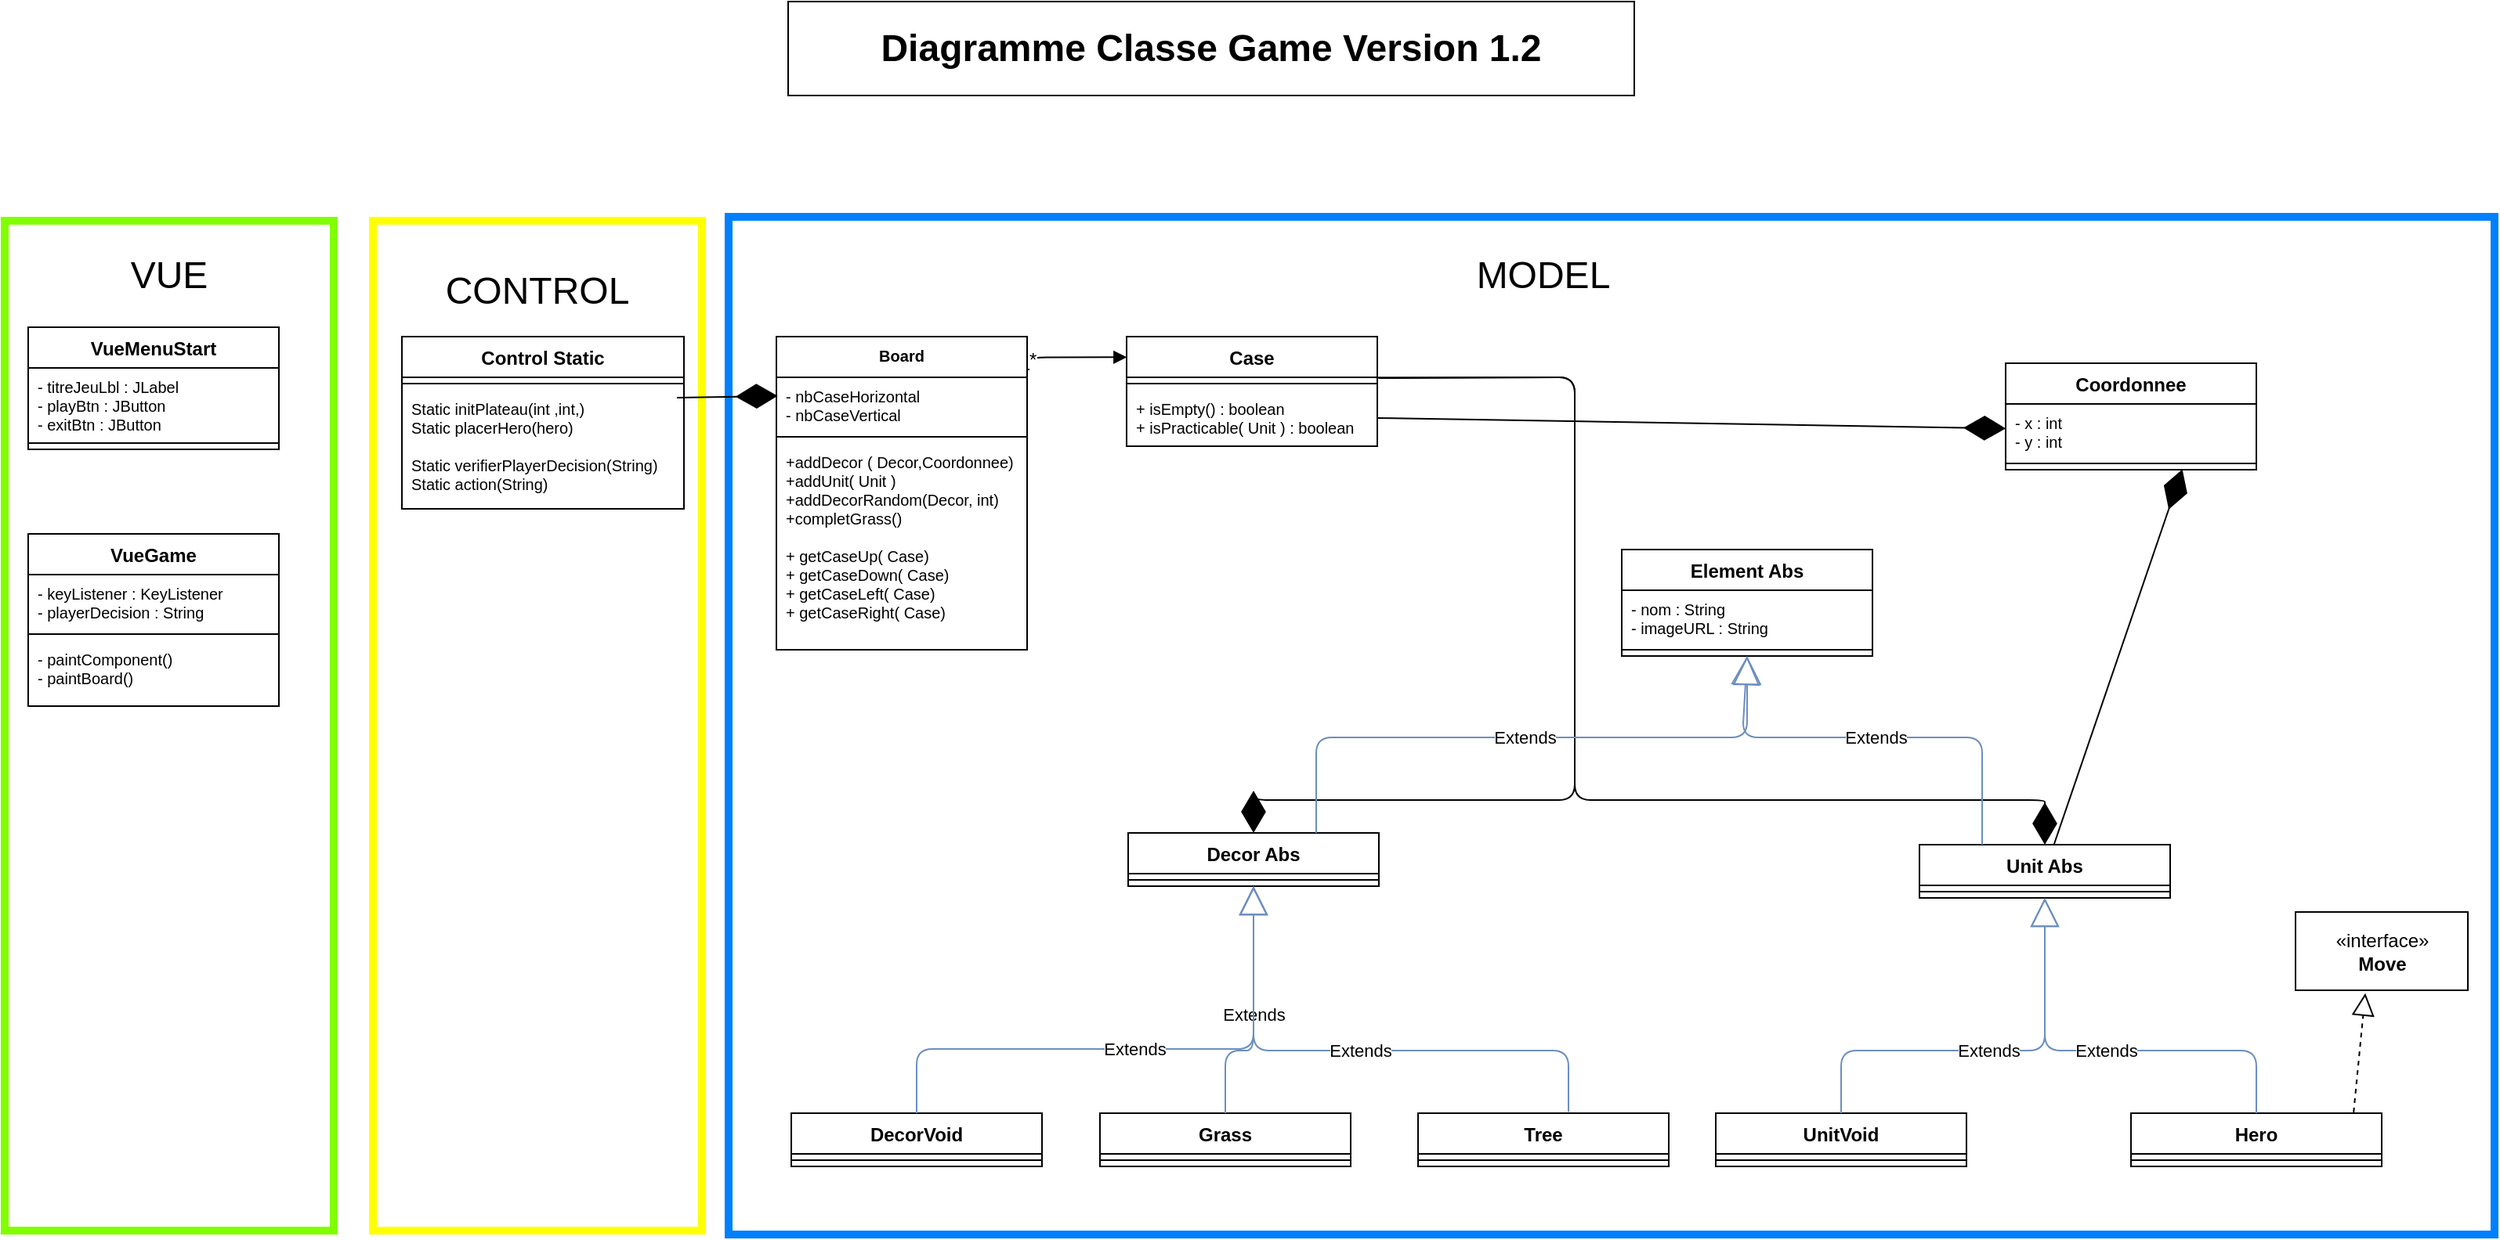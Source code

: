 <mxfile version="12.2.4" type="device" pages="1"><diagram id="P7FDDrDd3aJZD-7ADvDZ" name="Page-1"><mxGraphModel dx="410" dy="226" grid="1" gridSize="10" guides="1" tooltips="1" connect="1" arrows="1" fold="1" page="1" pageScale="1" pageWidth="1654" pageHeight="1169" math="0" shadow="0"><root><mxCell id="0"/><mxCell id="1" parent="0"/><mxCell id="cc-Iz48waQAH-U--FuJ3-79" value="" style="rounded=0;whiteSpace=wrap;html=1;strokeColor=#007FFF;strokeWidth=5;" parent="1" vertex="1"><mxGeometry x="480" y="157.5" width="1127" height="650" as="geometry"/></mxCell><mxCell id="cc-Iz48waQAH-U--FuJ3-76" value="" style="rounded=0;whiteSpace=wrap;html=1;strokeColor=#FFFF00;strokeWidth=5;" parent="1" vertex="1"><mxGeometry x="253" y="160" width="210" height="645" as="geometry"/></mxCell><mxCell id="cc-Iz48waQAH-U--FuJ3-73" value="" style="rounded=0;whiteSpace=wrap;html=1;strokeColor=#80FF00;strokeWidth=5;" parent="1" vertex="1"><mxGeometry x="18" y="160" width="210" height="645" as="geometry"/></mxCell><mxCell id="cc-Iz48waQAH-U--FuJ3-1" value="&lt;font style=&quot;font-size: 24px&quot;&gt;&lt;b&gt;Diagramme Classe Game Version 1.2&lt;/b&gt;&lt;/font&gt;" style="rounded=0;whiteSpace=wrap;html=1;" parent="1" vertex="1"><mxGeometry x="518" y="20" width="540" height="60" as="geometry"/></mxCell><mxCell id="cc-Iz48waQAH-U--FuJ3-8" value="Decor Abs" style="swimlane;fontStyle=1;align=center;verticalAlign=top;childLayout=stackLayout;horizontal=1;startSize=26;horizontalStack=0;resizeParent=1;resizeParentMax=0;resizeLast=0;collapsible=1;marginBottom=0;" parent="1" vertex="1"><mxGeometry x="735" y="551" width="160" height="34" as="geometry"/></mxCell><mxCell id="cc-Iz48waQAH-U--FuJ3-10" value="" style="line;strokeWidth=1;fillColor=none;align=left;verticalAlign=middle;spacingTop=-1;spacingLeft=3;spacingRight=3;rotatable=0;labelPosition=right;points=[];portConstraint=eastwest;" parent="cc-Iz48waQAH-U--FuJ3-8" vertex="1"><mxGeometry y="26" width="160" height="8" as="geometry"/></mxCell><mxCell id="cc-Iz48waQAH-U--FuJ3-17" value="Unit Abs" style="swimlane;fontStyle=1;align=center;verticalAlign=top;childLayout=stackLayout;horizontal=1;startSize=26;horizontalStack=0;resizeParent=1;resizeParentMax=0;resizeLast=0;collapsible=1;marginBottom=0;" parent="1" vertex="1"><mxGeometry x="1240" y="558.5" width="160" height="34" as="geometry"/></mxCell><mxCell id="cc-Iz48waQAH-U--FuJ3-19" value="" style="line;strokeWidth=1;fillColor=none;align=left;verticalAlign=middle;spacingTop=-1;spacingLeft=3;spacingRight=3;rotatable=0;labelPosition=right;points=[];portConstraint=eastwest;" parent="cc-Iz48waQAH-U--FuJ3-17" vertex="1"><mxGeometry y="26" width="160" height="8" as="geometry"/></mxCell><mxCell id="cc-Iz48waQAH-U--FuJ3-25" value="Control Static" style="swimlane;fontStyle=1;align=center;verticalAlign=top;childLayout=stackLayout;horizontal=1;startSize=26;horizontalStack=0;resizeParent=1;resizeParentMax=0;resizeLast=0;collapsible=1;marginBottom=0;" parent="1" vertex="1"><mxGeometry x="271.5" y="234" width="180" height="110" as="geometry"/></mxCell><mxCell id="cc-Iz48waQAH-U--FuJ3-27" value="" style="line;strokeWidth=1;fillColor=none;align=left;verticalAlign=middle;spacingTop=-1;spacingLeft=3;spacingRight=3;rotatable=0;labelPosition=right;points=[];portConstraint=eastwest;" parent="cc-Iz48waQAH-U--FuJ3-25" vertex="1"><mxGeometry y="26" width="180" height="8" as="geometry"/></mxCell><mxCell id="cc-Iz48waQAH-U--FuJ3-28" value="Static initPlateau(int ,int,)&#10;Static placerHero(hero)&#10;&#10;Static verifierPlayerDecision(String)&#10;Static action(String)" style="text;strokeColor=none;fillColor=none;align=left;verticalAlign=top;spacingLeft=4;spacingRight=4;overflow=hidden;rotatable=0;points=[[0,0.5],[1,0.5]];portConstraint=eastwest;fontSize=10;" parent="cc-Iz48waQAH-U--FuJ3-25" vertex="1"><mxGeometry y="34" width="180" height="76" as="geometry"/></mxCell><mxCell id="cc-Iz48waQAH-U--FuJ3-29" value="VueGame" style="swimlane;fontStyle=1;align=center;verticalAlign=top;childLayout=stackLayout;horizontal=1;startSize=26;horizontalStack=0;resizeParent=1;resizeParentMax=0;resizeLast=0;collapsible=1;marginBottom=0;fontSize=12;" parent="1" vertex="1"><mxGeometry x="33" y="360" width="160" height="110" as="geometry"/></mxCell><mxCell id="cc-Iz48waQAH-U--FuJ3-30" value="- keyListener : KeyListener&#10;- playerDecision : String" style="text;strokeColor=none;fillColor=none;align=left;verticalAlign=top;spacingLeft=4;spacingRight=4;overflow=hidden;rotatable=0;points=[[0,0.5],[1,0.5]];portConstraint=eastwest;fontSize=10;" parent="cc-Iz48waQAH-U--FuJ3-29" vertex="1"><mxGeometry y="26" width="160" height="34" as="geometry"/></mxCell><mxCell id="cc-Iz48waQAH-U--FuJ3-31" value="" style="line;strokeWidth=1;fillColor=none;align=left;verticalAlign=middle;spacingTop=-1;spacingLeft=3;spacingRight=3;rotatable=0;labelPosition=right;points=[];portConstraint=eastwest;" parent="cc-Iz48waQAH-U--FuJ3-29" vertex="1"><mxGeometry y="60" width="160" height="8" as="geometry"/></mxCell><mxCell id="cc-Iz48waQAH-U--FuJ3-32" value="- paintComponent()&#10;- paintBoard()" style="text;strokeColor=none;fillColor=none;align=left;verticalAlign=top;spacingLeft=4;spacingRight=4;overflow=hidden;rotatable=0;points=[[0,0.5],[1,0.5]];portConstraint=eastwest;fontSize=10;" parent="cc-Iz48waQAH-U--FuJ3-29" vertex="1"><mxGeometry y="68" width="160" height="42" as="geometry"/></mxCell><mxCell id="cc-Iz48waQAH-U--FuJ3-33" value="Hero" style="swimlane;fontStyle=1;align=center;verticalAlign=top;childLayout=stackLayout;horizontal=1;startSize=26;horizontalStack=0;resizeParent=1;resizeParentMax=0;resizeLast=0;collapsible=1;marginBottom=0;" parent="1" vertex="1"><mxGeometry x="1375" y="730" width="160" height="34" as="geometry"/></mxCell><mxCell id="cc-Iz48waQAH-U--FuJ3-35" value="" style="line;strokeWidth=1;fillColor=none;align=left;verticalAlign=middle;spacingTop=-1;spacingLeft=3;spacingRight=3;rotatable=0;labelPosition=right;points=[];portConstraint=eastwest;" parent="cc-Iz48waQAH-U--FuJ3-33" vertex="1"><mxGeometry y="26" width="160" height="8" as="geometry"/></mxCell><mxCell id="cc-Iz48waQAH-U--FuJ3-37" value="Extends" style="endArrow=block;endSize=16;endFill=0;html=1;exitX=0.5;exitY=0;exitDx=0;exitDy=0;entryX=0.5;entryY=1;entryDx=0;entryDy=0;fillColor=#dae8fc;strokeColor=#6c8ebf;" parent="1" source="cc-Iz48waQAH-U--FuJ3-33" target="cc-Iz48waQAH-U--FuJ3-17" edge="1"><mxGeometry width="160" relative="1" as="geometry"><mxPoint x="-2" y="840" as="sourcePoint"/><mxPoint x="1190" y="646" as="targetPoint"/><Array as="points"><mxPoint x="1455" y="690"/><mxPoint x="1320" y="690"/></Array></mxGeometry></mxCell><mxCell id="cc-Iz48waQAH-U--FuJ3-38" value="«interface»&lt;br&gt;&lt;b&gt;Move&lt;/b&gt;" style="html=1;" parent="1" vertex="1"><mxGeometry x="1480" y="601.5" width="110" height="50" as="geometry"/></mxCell><mxCell id="cc-Iz48waQAH-U--FuJ3-39" value="" style="endArrow=block;dashed=1;endFill=0;endSize=12;html=1;entryX=0.405;entryY=1.037;entryDx=0;entryDy=0;entryPerimeter=0;exitX=0.888;exitY=-0.018;exitDx=0;exitDy=0;exitPerimeter=0;" parent="1" source="cc-Iz48waQAH-U--FuJ3-33" target="cc-Iz48waQAH-U--FuJ3-38" edge="1"><mxGeometry width="160" relative="1" as="geometry"><mxPoint x="-2" y="840" as="sourcePoint"/><mxPoint x="158" y="840" as="targetPoint"/></mxGeometry></mxCell><mxCell id="cc-Iz48waQAH-U--FuJ3-41" value="Coordonnee" style="swimlane;fontStyle=1;align=center;verticalAlign=top;childLayout=stackLayout;horizontal=1;startSize=26;horizontalStack=0;resizeParent=1;resizeParentMax=0;resizeLast=0;collapsible=1;marginBottom=0;" parent="1" vertex="1"><mxGeometry x="1295" y="251" width="160" height="68" as="geometry"/></mxCell><mxCell id="cc-Iz48waQAH-U--FuJ3-42" value="- x : int&#10;- y : int" style="text;strokeColor=none;fillColor=none;align=left;verticalAlign=top;spacingLeft=4;spacingRight=4;overflow=hidden;rotatable=0;points=[[0,0.5],[1,0.5]];portConstraint=eastwest;fontSize=10;" parent="cc-Iz48waQAH-U--FuJ3-41" vertex="1"><mxGeometry y="26" width="160" height="34" as="geometry"/></mxCell><mxCell id="cc-Iz48waQAH-U--FuJ3-43" value="" style="line;strokeWidth=1;fillColor=none;align=left;verticalAlign=middle;spacingTop=-1;spacingLeft=3;spacingRight=3;rotatable=0;labelPosition=right;points=[];portConstraint=eastwest;" parent="cc-Iz48waQAH-U--FuJ3-41" vertex="1"><mxGeometry y="60" width="160" height="8" as="geometry"/></mxCell><mxCell id="cc-Iz48waQAH-U--FuJ3-45" value="Grass" style="swimlane;fontStyle=1;align=center;verticalAlign=top;childLayout=stackLayout;horizontal=1;startSize=26;horizontalStack=0;resizeParent=1;resizeParentMax=0;resizeLast=0;collapsible=1;marginBottom=0;" parent="1" vertex="1"><mxGeometry x="717" y="730" width="160" height="34" as="geometry"/></mxCell><mxCell id="cc-Iz48waQAH-U--FuJ3-47" value="" style="line;strokeWidth=1;fillColor=none;align=left;verticalAlign=middle;spacingTop=-1;spacingLeft=3;spacingRight=3;rotatable=0;labelPosition=right;points=[];portConstraint=eastwest;" parent="cc-Iz48waQAH-U--FuJ3-45" vertex="1"><mxGeometry y="26" width="160" height="8" as="geometry"/></mxCell><mxCell id="cc-Iz48waQAH-U--FuJ3-49" value="Tree" style="swimlane;fontStyle=1;align=center;verticalAlign=top;childLayout=stackLayout;horizontal=1;startSize=26;horizontalStack=0;resizeParent=1;resizeParentMax=0;resizeLast=0;collapsible=1;marginBottom=0;" parent="1" vertex="1"><mxGeometry x="920" y="730" width="160" height="34" as="geometry"/></mxCell><mxCell id="cc-Iz48waQAH-U--FuJ3-51" value="" style="line;strokeWidth=1;fillColor=none;align=left;verticalAlign=middle;spacingTop=-1;spacingLeft=3;spacingRight=3;rotatable=0;labelPosition=right;points=[];portConstraint=eastwest;" parent="cc-Iz48waQAH-U--FuJ3-49" vertex="1"><mxGeometry y="26" width="160" height="8" as="geometry"/></mxCell><mxCell id="cc-Iz48waQAH-U--FuJ3-53" value="Extends" style="endArrow=block;endSize=16;endFill=0;html=1;exitX=0.5;exitY=0;exitDx=0;exitDy=0;entryX=0.5;entryY=1;entryDx=0;entryDy=0;fillColor=#dae8fc;strokeColor=#6c8ebf;" parent="1" source="cc-Iz48waQAH-U--FuJ3-45" target="cc-Iz48waQAH-U--FuJ3-8" edge="1"><mxGeometry width="160" relative="1" as="geometry"><mxPoint x="20" y="840" as="sourcePoint"/><mxPoint x="900" y="630" as="targetPoint"/><Array as="points"><mxPoint x="797" y="690"/><mxPoint x="815" y="690"/></Array></mxGeometry></mxCell><mxCell id="cc-Iz48waQAH-U--FuJ3-54" value="Extends" style="endArrow=block;endSize=16;endFill=0;html=1;exitX=0.6;exitY=-0.025;exitDx=0;exitDy=0;exitPerimeter=0;entryX=0.5;entryY=1;entryDx=0;entryDy=0;fillColor=#dae8fc;strokeColor=#6c8ebf;" parent="1" source="cc-Iz48waQAH-U--FuJ3-49" target="cc-Iz48waQAH-U--FuJ3-8" edge="1"><mxGeometry width="160" relative="1" as="geometry"><mxPoint x="20" y="840" as="sourcePoint"/><mxPoint x="904.8" y="654.13" as="targetPoint"/><Array as="points"><mxPoint x="1016" y="690"/><mxPoint x="815" y="690"/></Array></mxGeometry></mxCell><mxCell id="cc-Iz48waQAH-U--FuJ3-56" value="DecorVoid" style="swimlane;fontStyle=1;align=center;verticalAlign=top;childLayout=stackLayout;horizontal=1;startSize=26;horizontalStack=0;resizeParent=1;resizeParentMax=0;resizeLast=0;collapsible=1;marginBottom=0;" parent="1" vertex="1"><mxGeometry x="520" y="730" width="160" height="34" as="geometry"/></mxCell><mxCell id="cc-Iz48waQAH-U--FuJ3-58" value="" style="line;strokeWidth=1;fillColor=none;align=left;verticalAlign=middle;spacingTop=-1;spacingLeft=3;spacingRight=3;rotatable=0;labelPosition=right;points=[];portConstraint=eastwest;" parent="cc-Iz48waQAH-U--FuJ3-56" vertex="1"><mxGeometry y="26" width="160" height="8" as="geometry"/></mxCell><mxCell id="cc-Iz48waQAH-U--FuJ3-61" value="Extends" style="endArrow=block;endSize=16;endFill=0;html=1;entryX=0.5;entryY=1;entryDx=0;entryDy=0;exitX=0.5;exitY=0;exitDx=0;exitDy=0;fillColor=#dae8fc;strokeColor=#6c8ebf;" parent="1" source="cc-Iz48waQAH-U--FuJ3-56" target="cc-Iz48waQAH-U--FuJ3-8" edge="1"><mxGeometry width="160" relative="1" as="geometry"><mxPoint x="797" y="728.5" as="sourcePoint"/><mxPoint x="904.8" y="647.49" as="targetPoint"/><Array as="points"><mxPoint x="600" y="689"/><mxPoint x="815" y="689"/></Array></mxGeometry></mxCell><mxCell id="cc-Iz48waQAH-U--FuJ3-66" value="" style="endArrow=diamondThin;endFill=1;endSize=24;html=1;entryX=0.5;entryY=0;entryDx=0;entryDy=0;exitX=1.005;exitY=0.379;exitDx=0;exitDy=0;exitPerimeter=0;" parent="1" source="TL_efynf8xwdnhyIYZ7o-12" target="cc-Iz48waQAH-U--FuJ3-17" edge="1"><mxGeometry width="160" relative="1" as="geometry"><mxPoint x="920" y="268" as="sourcePoint"/><mxPoint x="1110" y="490" as="targetPoint"/><Array as="points"><mxPoint x="1020" y="260"/><mxPoint x="1020" y="490"/><mxPoint x="1020" y="530"/><mxPoint x="1320" y="530"/></Array></mxGeometry></mxCell><mxCell id="cc-Iz48waQAH-U--FuJ3-67" value="" style="endArrow=diamondThin;endFill=1;endSize=24;html=1;entryX=0.5;entryY=0;entryDx=0;entryDy=0;exitX=0.997;exitY=0.374;exitDx=0;exitDy=0;exitPerimeter=0;" parent="1" source="TL_efynf8xwdnhyIYZ7o-12" target="cc-Iz48waQAH-U--FuJ3-8" edge="1"><mxGeometry width="160" relative="1" as="geometry"><mxPoint x="772.64" y="490.15" as="sourcePoint"/><mxPoint x="180" y="840" as="targetPoint"/><Array as="points"><mxPoint x="1020" y="260"/><mxPoint x="1020" y="490"/><mxPoint x="1020" y="530"/><mxPoint x="815" y="530"/></Array></mxGeometry></mxCell><mxCell id="cc-Iz48waQAH-U--FuJ3-68" value="" style="endArrow=block;endFill=1;html=1;edgeStyle=orthogonalEdgeStyle;align=left;verticalAlign=top;entryX=0.001;entryY=0.188;entryDx=0;entryDy=0;entryPerimeter=0;exitX=0.999;exitY=0.105;exitDx=0;exitDy=0;exitPerimeter=0;" parent="1" source="TL_efynf8xwdnhyIYZ7o-16" target="TL_efynf8xwdnhyIYZ7o-12" edge="1"><mxGeometry x="-1" relative="1" as="geometry"><mxPoint x="680" y="247" as="sourcePoint"/><mxPoint x="720" y="247" as="targetPoint"/><Array as="points"><mxPoint x="673" y="248"/></Array></mxGeometry></mxCell><mxCell id="cc-Iz48waQAH-U--FuJ3-69" value="&lt;font style=&quot;font-size: 12px&quot;&gt;*&lt;/font&gt;" style="resizable=0;html=1;align=left;verticalAlign=bottom;labelBackgroundColor=#ffffff;fontSize=10;" parent="cc-Iz48waQAH-U--FuJ3-68" connectable="0" vertex="1"><mxGeometry x="-1" relative="1" as="geometry"><mxPoint x="-0.5" y="2.5" as="offset"/></mxGeometry></mxCell><mxCell id="cc-Iz48waQAH-U--FuJ3-71" value="" style="endArrow=diamondThin;endFill=1;endSize=24;html=1;entryX=0.005;entryY=0.349;entryDx=0;entryDy=0;entryPerimeter=0;" parent="1" target="TL_efynf8xwdnhyIYZ7o-17" edge="1"><mxGeometry width="160" relative="1" as="geometry"><mxPoint x="447" y="273" as="sourcePoint"/><mxPoint x="500" y="273" as="targetPoint"/></mxGeometry></mxCell><mxCell id="cc-Iz48waQAH-U--FuJ3-74" value="&lt;font style=&quot;font-size: 24px&quot;&gt;VUE&lt;/font&gt;" style="text;html=1;strokeColor=none;fillColor=none;align=center;verticalAlign=middle;whiteSpace=wrap;rounded=0;" parent="1" vertex="1"><mxGeometry x="43" y="170" width="160" height="50" as="geometry"/></mxCell><mxCell id="cc-Iz48waQAH-U--FuJ3-77" value="&lt;font style=&quot;font-size: 24px&quot;&gt;CONTROL&lt;/font&gt;" style="text;html=1;strokeColor=none;fillColor=none;align=center;verticalAlign=middle;whiteSpace=wrap;rounded=0;" parent="1" vertex="1"><mxGeometry x="278" y="180" width="160" height="50" as="geometry"/></mxCell><mxCell id="cc-Iz48waQAH-U--FuJ3-78" value="" style="endArrow=diamondThin;endFill=1;endSize=24;html=1;exitX=1;exitY=0.5;exitDx=0;exitDy=0;" parent="1" source="TL_efynf8xwdnhyIYZ7o-15" target="cc-Iz48waQAH-U--FuJ3-42" edge="1"><mxGeometry width="160" relative="1" as="geometry"><mxPoint x="814" y="330" as="sourcePoint"/><mxPoint x="453" y="850" as="targetPoint"/></mxGeometry></mxCell><mxCell id="cc-Iz48waQAH-U--FuJ3-80" value="&lt;font style=&quot;font-size: 24px&quot;&gt;MODEL&lt;/font&gt;" style="text;html=1;strokeColor=none;fillColor=none;align=center;verticalAlign=middle;whiteSpace=wrap;rounded=0;" parent="1" vertex="1"><mxGeometry x="920" y="170" width="160" height="50" as="geometry"/></mxCell><mxCell id="cc-Iz48waQAH-U--FuJ3-81" value="VueMenuStart" style="swimlane;fontStyle=1;align=center;verticalAlign=top;childLayout=stackLayout;horizontal=1;startSize=26;horizontalStack=0;resizeParent=1;resizeParentMax=0;resizeLast=0;collapsible=1;marginBottom=0;" parent="1" vertex="1"><mxGeometry x="33" y="228" width="160" height="78" as="geometry"/></mxCell><mxCell id="cc-Iz48waQAH-U--FuJ3-82" value="- titreJeuLbl : JLabel&#10;- playBtn : JButton&#10;- exitBtn : JButton" style="text;strokeColor=none;fillColor=none;align=left;verticalAlign=top;spacingLeft=4;spacingRight=4;overflow=hidden;rotatable=0;points=[[0,0.5],[1,0.5]];portConstraint=eastwest;fontSize=10;" parent="cc-Iz48waQAH-U--FuJ3-81" vertex="1"><mxGeometry y="26" width="160" height="44" as="geometry"/></mxCell><mxCell id="cc-Iz48waQAH-U--FuJ3-83" value="" style="line;strokeWidth=1;fillColor=none;align=left;verticalAlign=middle;spacingTop=-1;spacingLeft=3;spacingRight=3;rotatable=0;labelPosition=right;points=[];portConstraint=eastwest;" parent="cc-Iz48waQAH-U--FuJ3-81" vertex="1"><mxGeometry y="70" width="160" height="8" as="geometry"/></mxCell><mxCell id="TL_efynf8xwdnhyIYZ7o-1" value="UnitVoid" style="swimlane;fontStyle=1;align=center;verticalAlign=top;childLayout=stackLayout;horizontal=1;startSize=26;horizontalStack=0;resizeParent=1;resizeParentMax=0;resizeLast=0;collapsible=1;marginBottom=0;" parent="1" vertex="1"><mxGeometry x="1110" y="730" width="160" height="34" as="geometry"/></mxCell><mxCell id="TL_efynf8xwdnhyIYZ7o-2" value="" style="line;strokeWidth=1;fillColor=none;align=left;verticalAlign=middle;spacingTop=-1;spacingLeft=3;spacingRight=3;rotatable=0;labelPosition=right;points=[];portConstraint=eastwest;" parent="TL_efynf8xwdnhyIYZ7o-1" vertex="1"><mxGeometry y="26" width="160" height="8" as="geometry"/></mxCell><mxCell id="TL_efynf8xwdnhyIYZ7o-3" value="Extends" style="endArrow=block;endSize=16;endFill=0;html=1;entryX=0.5;entryY=1;entryDx=0;entryDy=0;exitX=0.5;exitY=0;exitDx=0;exitDy=0;fillColor=#dae8fc;strokeColor=#6c8ebf;" parent="1" source="TL_efynf8xwdnhyIYZ7o-1" target="cc-Iz48waQAH-U--FuJ3-17" edge="1"><mxGeometry width="160" relative="1" as="geometry"><mxPoint x="20" y="830" as="sourcePoint"/><mxPoint x="180" y="830" as="targetPoint"/><Array as="points"><mxPoint x="1190" y="690"/><mxPoint x="1320" y="690"/></Array></mxGeometry></mxCell><mxCell id="TL_efynf8xwdnhyIYZ7o-5" value="Element Abs" style="swimlane;fontStyle=1;align=center;verticalAlign=top;childLayout=stackLayout;horizontal=1;startSize=26;horizontalStack=0;resizeParent=1;resizeParentMax=0;resizeLast=0;collapsible=1;marginBottom=0;" parent="1" vertex="1"><mxGeometry x="1050" y="370" width="160" height="68" as="geometry"/></mxCell><mxCell id="TL_efynf8xwdnhyIYZ7o-6" value="- nom : String&#10;- imageURL : String " style="text;strokeColor=none;fillColor=none;align=left;verticalAlign=top;spacingLeft=4;spacingRight=4;overflow=hidden;rotatable=0;points=[[0,0.5],[1,0.5]];portConstraint=eastwest;fontSize=10;" parent="TL_efynf8xwdnhyIYZ7o-5" vertex="1"><mxGeometry y="26" width="160" height="34" as="geometry"/></mxCell><mxCell id="TL_efynf8xwdnhyIYZ7o-7" value="" style="line;strokeWidth=1;fillColor=none;align=left;verticalAlign=middle;spacingTop=-1;spacingLeft=3;spacingRight=3;rotatable=0;labelPosition=right;points=[];portConstraint=eastwest;" parent="TL_efynf8xwdnhyIYZ7o-5" vertex="1"><mxGeometry y="60" width="160" height="8" as="geometry"/></mxCell><mxCell id="TL_efynf8xwdnhyIYZ7o-10" value="Extends" style="endArrow=block;endSize=16;endFill=0;html=1;entryX=0.5;entryY=1;entryDx=0;entryDy=0;exitX=0.25;exitY=0;exitDx=0;exitDy=0;fillColor=#dae8fc;strokeColor=#6c8ebf;" parent="1" source="cc-Iz48waQAH-U--FuJ3-17" target="TL_efynf8xwdnhyIYZ7o-5" edge="1"><mxGeometry width="160" relative="1" as="geometry"><mxPoint x="20" y="830" as="sourcePoint"/><mxPoint x="180" y="830" as="targetPoint"/><Array as="points"><mxPoint x="1280" y="490"/><mxPoint x="1127" y="490"/></Array></mxGeometry></mxCell><mxCell id="TL_efynf8xwdnhyIYZ7o-11" value="Extends" style="endArrow=block;endSize=16;endFill=0;html=1;exitX=0.75;exitY=0;exitDx=0;exitDy=0;fillColor=#dae8fc;strokeColor=#6c8ebf;" parent="1" source="cc-Iz48waQAH-U--FuJ3-8" target="TL_efynf8xwdnhyIYZ7o-7" edge="1"><mxGeometry width="160" relative="1" as="geometry"><mxPoint x="20" y="830" as="sourcePoint"/><mxPoint x="780" y="870" as="targetPoint"/><Array as="points"><mxPoint x="855" y="490"/><mxPoint x="1130" y="490"/></Array></mxGeometry></mxCell><mxCell id="TL_efynf8xwdnhyIYZ7o-12" value="Case" style="swimlane;fontStyle=1;align=center;verticalAlign=top;childLayout=stackLayout;horizontal=1;startSize=26;horizontalStack=0;resizeParent=1;resizeParentMax=0;resizeLast=0;collapsible=1;marginBottom=0;" parent="1" vertex="1"><mxGeometry x="734" y="234" width="160" height="70" as="geometry"/></mxCell><mxCell id="TL_efynf8xwdnhyIYZ7o-14" value="" style="line;strokeWidth=1;fillColor=none;align=left;verticalAlign=middle;spacingTop=-1;spacingLeft=3;spacingRight=3;rotatable=0;labelPosition=right;points=[];portConstraint=eastwest;" parent="TL_efynf8xwdnhyIYZ7o-12" vertex="1"><mxGeometry y="26" width="160" height="8" as="geometry"/></mxCell><mxCell id="TL_efynf8xwdnhyIYZ7o-15" value="+ isEmpty() : boolean&#10;+ isPracticable( Unit ) : boolean" style="text;strokeColor=none;fillColor=none;align=left;verticalAlign=top;spacingLeft=4;spacingRight=4;overflow=hidden;rotatable=0;points=[[0,0.5],[1,0.5]];portConstraint=eastwest;fontSize=10;" parent="TL_efynf8xwdnhyIYZ7o-12" vertex="1"><mxGeometry y="34" width="160" height="36" as="geometry"/></mxCell><mxCell id="TL_efynf8xwdnhyIYZ7o-16" value="Board" style="swimlane;fontStyle=1;align=center;verticalAlign=top;childLayout=stackLayout;horizontal=1;startSize=26;horizontalStack=0;resizeParent=1;resizeParentMax=0;resizeLast=0;collapsible=1;marginBottom=0;fontSize=10;" parent="1" vertex="1"><mxGeometry x="510.5" y="234" width="160" height="200" as="geometry"/></mxCell><mxCell id="TL_efynf8xwdnhyIYZ7o-17" value="- nbCaseHorizontal&#10;- nbCaseVertical" style="text;strokeColor=none;fillColor=none;align=left;verticalAlign=top;spacingLeft=4;spacingRight=4;overflow=hidden;rotatable=0;points=[[0,0.5],[1,0.5]];portConstraint=eastwest;fontSize=10;" parent="TL_efynf8xwdnhyIYZ7o-16" vertex="1"><mxGeometry y="26" width="160" height="34" as="geometry"/></mxCell><mxCell id="TL_efynf8xwdnhyIYZ7o-18" value="" style="line;strokeWidth=1;fillColor=none;align=left;verticalAlign=middle;spacingTop=-1;spacingLeft=3;spacingRight=3;rotatable=0;labelPosition=right;points=[];portConstraint=eastwest;" parent="TL_efynf8xwdnhyIYZ7o-16" vertex="1"><mxGeometry y="60" width="160" height="8" as="geometry"/></mxCell><mxCell id="TL_efynf8xwdnhyIYZ7o-19" value="+addDecor ( Decor,Coordonnee)&#10;+addUnit( Unit )&#10;+addDecorRandom(Decor, int)&#10;+completGrass()&#10;&#10;+ getCaseUp( Case)&#10;+ getCaseDown( Case)&#10;+ getCaseLeft( Case)&#10;+ getCaseRight( Case)" style="text;strokeColor=none;fillColor=none;align=left;verticalAlign=top;spacingLeft=4;spacingRight=4;overflow=hidden;rotatable=0;points=[[0,0.5],[1,0.5]];portConstraint=eastwest;fontSize=10;" parent="TL_efynf8xwdnhyIYZ7o-16" vertex="1"><mxGeometry y="68" width="160" height="132" as="geometry"/></mxCell><mxCell id="b0poCvO1tjGWJ9NiiYfX-2" value="" style="endArrow=diamondThin;endFill=1;endSize=24;html=1;entryX=0.705;entryY=0.975;entryDx=0;entryDy=0;entryPerimeter=0;" edge="1" parent="1" source="cc-Iz48waQAH-U--FuJ3-17" target="cc-Iz48waQAH-U--FuJ3-43"><mxGeometry width="160" relative="1" as="geometry"><mxPoint x="824.32" y="314.72" as="sourcePoint"/><mxPoint x="824" y="390" as="targetPoint"/><Array as="points"/></mxGeometry></mxCell></root></mxGraphModel></diagram></mxfile>